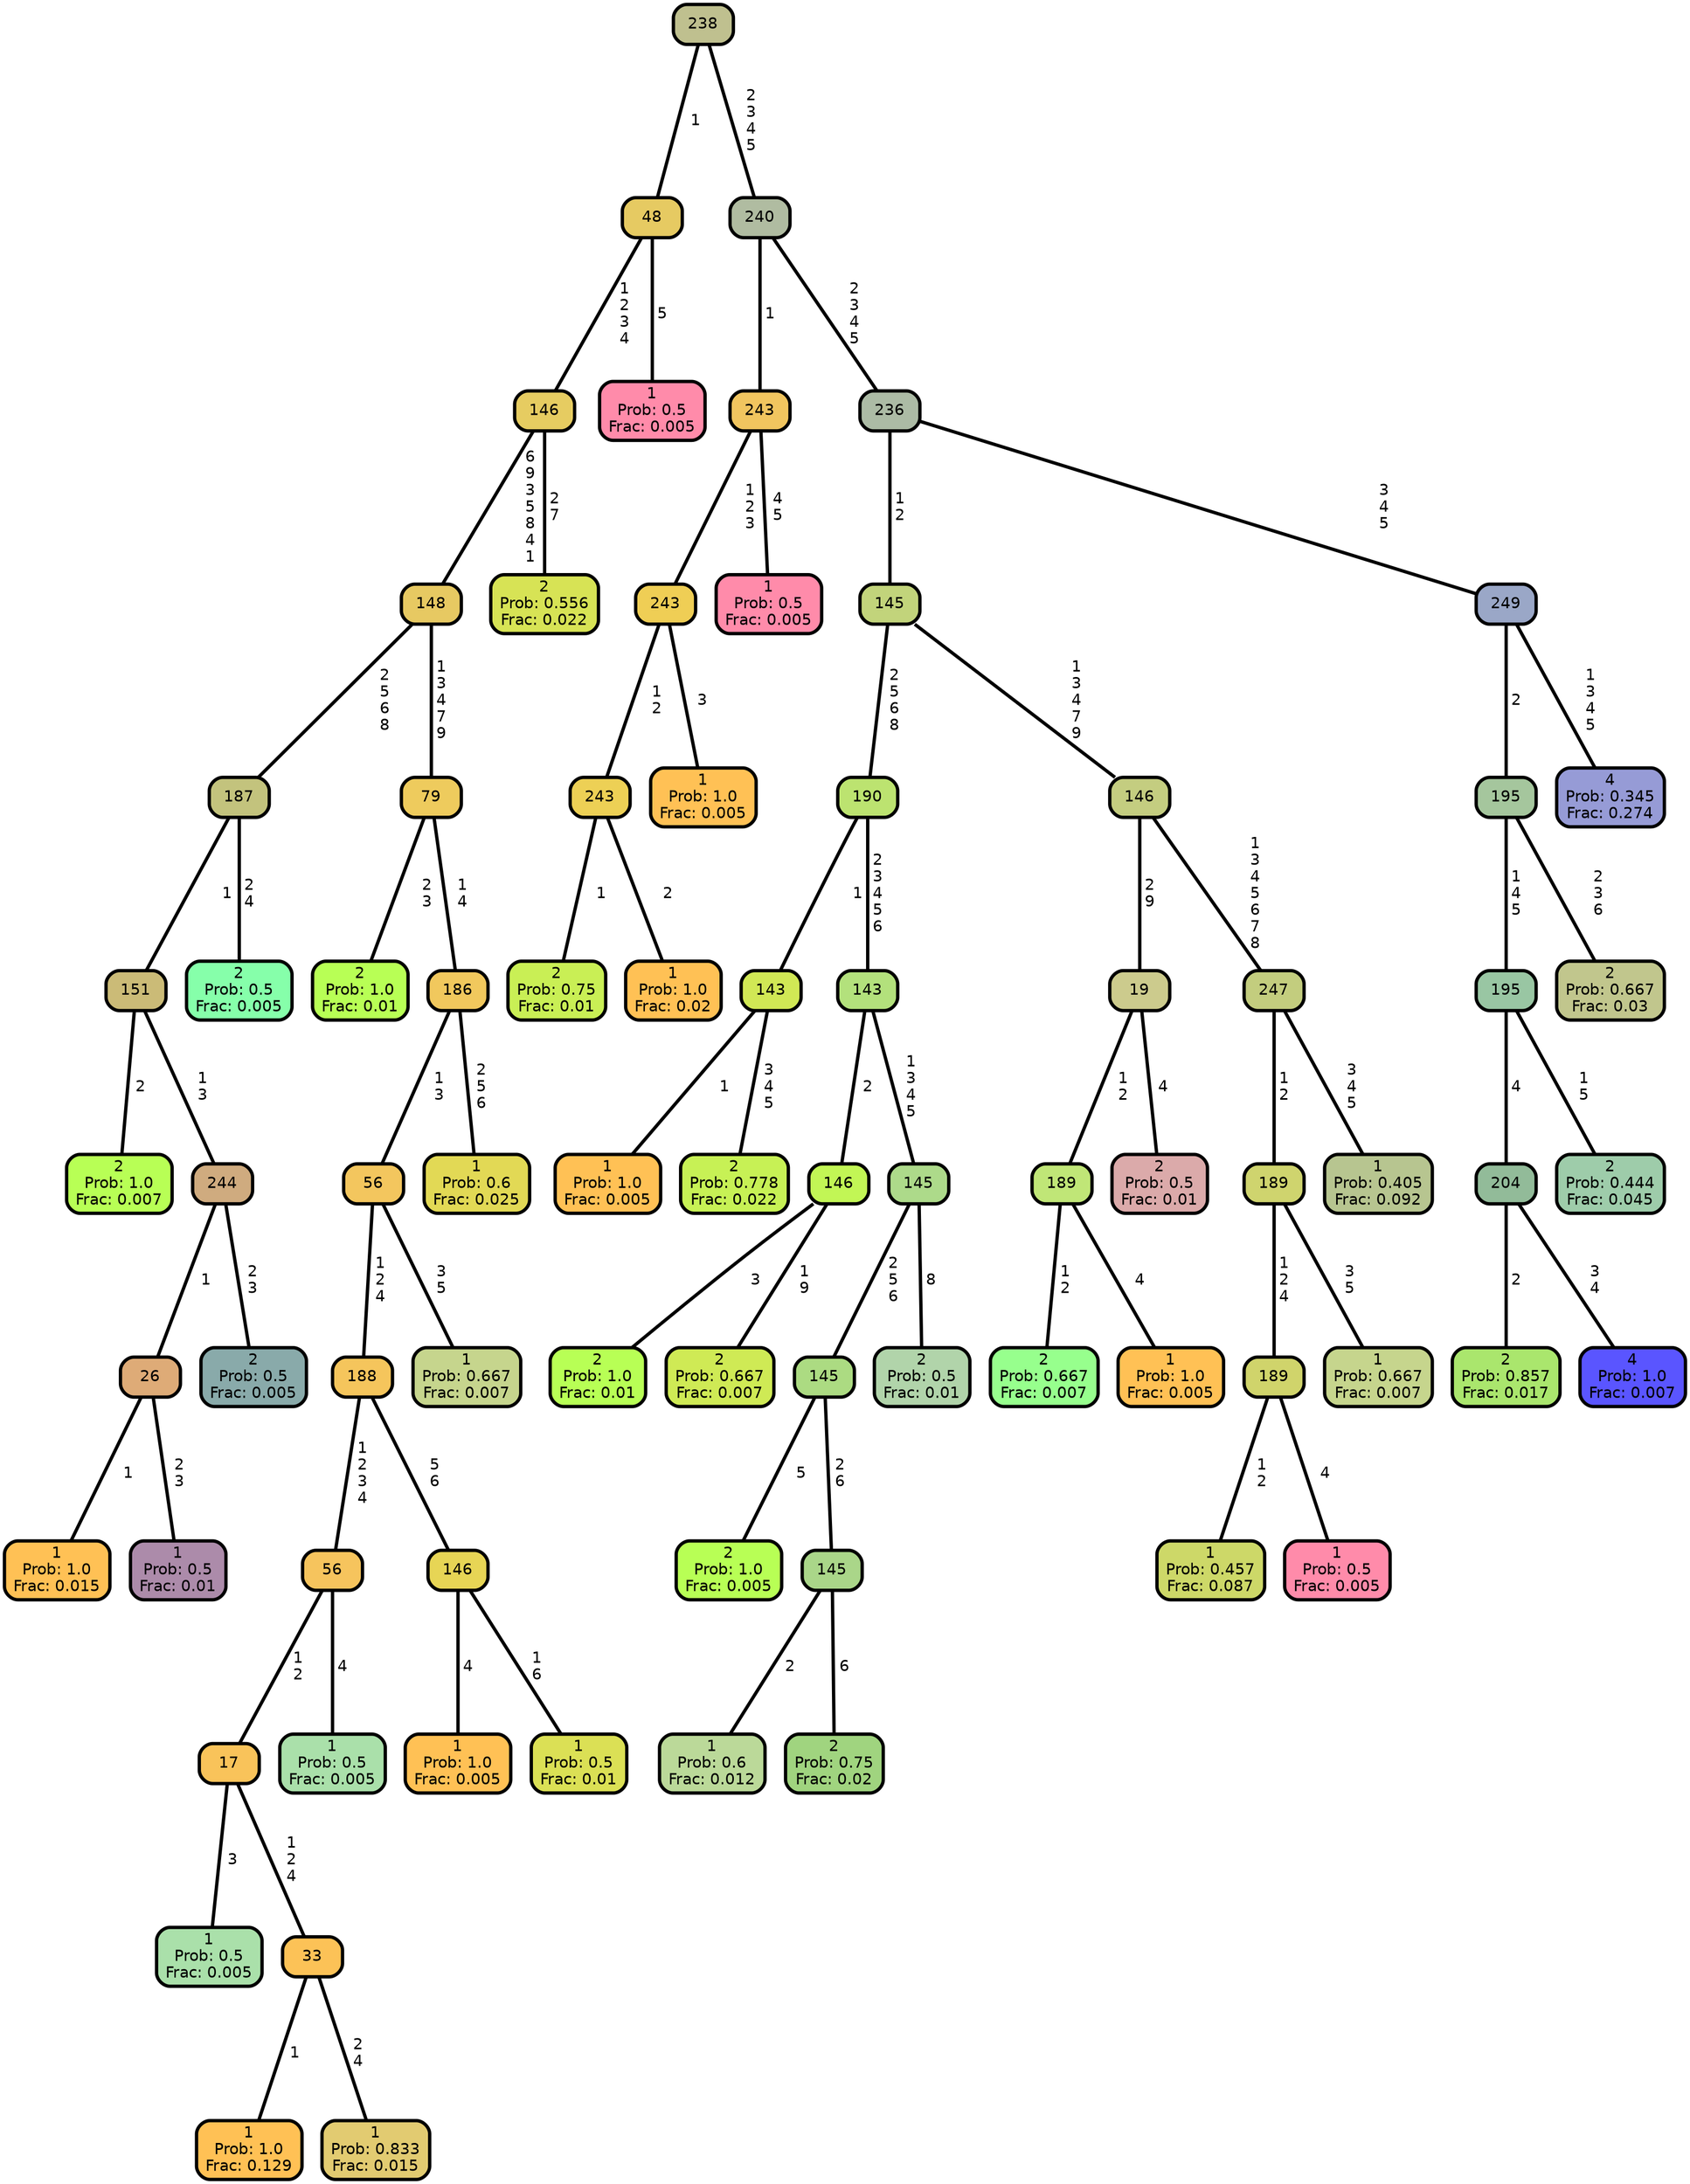graph Tree {
node [shape=box, style="filled, rounded",color="black",penwidth="3",fontcolor="black",                 fontname=helvetica] ;
graph [ranksep="0 equally", splines=straight,                 bgcolor=transparent, dpi=200] ;
edge [fontname=helvetica, color=black] ;
0 [label="2
Prob: 1.0
Frac: 0.007", fillcolor="#b8ff55"] ;
1 [label="151", fillcolor="#cbbb77"] ;
2 [label="1
Prob: 1.0
Frac: 0.015", fillcolor="#ffc155"] ;
3 [label="26", fillcolor="#deab77"] ;
4 [label="1
Prob: 0.5
Frac: 0.01", fillcolor="#ac8baa"] ;
5 [label="244", fillcolor="#cfab7f"] ;
6 [label="2
Prob: 0.5
Frac: 0.005", fillcolor="#89aaaa"] ;
7 [label="187", fillcolor="#c3c37d"] ;
8 [label="2
Prob: 0.5
Frac: 0.005", fillcolor="#86ffaa"] ;
9 [label="148", fillcolor="#e7c962"] ;
10 [label="2
Prob: 1.0
Frac: 0.01", fillcolor="#b8ff55"] ;
11 [label="79", fillcolor="#eecb5d"] ;
12 [label="1
Prob: 0.5
Frac: 0.005", fillcolor="#aae0aa"] ;
13 [label="17", fillcolor="#f9c35a"] ;
14 [label="1
Prob: 1.0
Frac: 0.129", fillcolor="#ffc155"] ;
15 [label="33", fillcolor="#fcc257"] ;
16 [label="1
Prob: 0.833
Frac: 0.015", fillcolor="#e2cb71"] ;
17 [label="56", fillcolor="#f6c45d"] ;
18 [label="1
Prob: 0.5
Frac: 0.005", fillcolor="#aae0aa"] ;
19 [label="188", fillcolor="#f5c55c"] ;
20 [label="1
Prob: 1.0
Frac: 0.005", fillcolor="#ffc155"] ;
21 [label="146", fillcolor="#e7d555"] ;
22 [label="1
Prob: 0.5
Frac: 0.01", fillcolor="#dbe055"] ;
23 [label="56", fillcolor="#f3c65e"] ;
24 [label="1
Prob: 0.667
Frac: 0.007", fillcolor="#c6d58d"] ;
25 [label="186", fillcolor="#f1c85d"] ;
26 [label="1
Prob: 0.6
Frac: 0.025", fillcolor="#e2d955"] ;
27 [label="146", fillcolor="#e6cc61"] ;
28 [label="2
Prob: 0.556
Frac: 0.022", fillcolor="#d7e355"] ;
29 [label="48", fillcolor="#e6ca62"] ;
30 [label="1
Prob: 0.5
Frac: 0.005", fillcolor="#ff8baa"] ;
31 [label="238", fillcolor="#bfc08f"] ;
32 [label="2
Prob: 0.75
Frac: 0.01", fillcolor="#c9ef55"] ;
33 [label="243", fillcolor="#edd055"] ;
34 [label="1
Prob: 1.0
Frac: 0.02", fillcolor="#ffc155"] ;
35 [label="243", fillcolor="#efce55"] ;
36 [label="1
Prob: 1.0
Frac: 0.005", fillcolor="#ffc155"] ;
37 [label="243", fillcolor="#f1c55f"] ;
38 [label="1
Prob: 0.5
Frac: 0.005", fillcolor="#ff8baa"] ;
39 [label="240", fillcolor="#b0bca1"] ;
40 [label="1
Prob: 1.0
Frac: 0.005", fillcolor="#ffc155"] ;
41 [label="143", fillcolor="#d1e855"] ;
42 [label="2
Prob: 0.778
Frac: 0.022", fillcolor="#c7f155"] ;
43 [label="190", fillcolor="#bce370"] ;
44 [label="2
Prob: 1.0
Frac: 0.01", fillcolor="#b8ff55"] ;
45 [label="146", fillcolor="#c2f655"] ;
46 [label="2
Prob: 0.667
Frac: 0.007", fillcolor="#cfea55"] ;
47 [label="143", fillcolor="#b3e17c"] ;
48 [label="2
Prob: 1.0
Frac: 0.005", fillcolor="#b8ff55"] ;
49 [label="145", fillcolor="#acdb82"] ;
50 [label="1
Prob: 0.6
Frac: 0.012", fillcolor="#bbd999"] ;
51 [label="145", fillcolor="#aad689"] ;
52 [label="2
Prob: 0.75
Frac: 0.02", fillcolor="#a0d47f"] ;
53 [label="145", fillcolor="#adda8a"] ;
54 [label="2
Prob: 0.5
Frac: 0.01", fillcolor="#b1d4aa"] ;
55 [label="145", fillcolor="#c2d47b"] ;
56 [label="2
Prob: 0.667
Frac: 0.007", fillcolor="#97ff8d"] ;
57 [label="189", fillcolor="#c0e677"] ;
58 [label="1
Prob: 1.0
Frac: 0.005", fillcolor="#ffc155"] ;
59 [label="19", fillcolor="#cccb8d"] ;
60 [label="2
Prob: 0.5
Frac: 0.01", fillcolor="#dbaaaa"] ;
61 [label="146", fillcolor="#c4cd80"] ;
62 [label="1
Prob: 0.457
Frac: 0.087", fillcolor="#cdd868"] ;
63 [label="189", fillcolor="#d0d46b"] ;
64 [label="1
Prob: 0.5
Frac: 0.005", fillcolor="#ff8baa"] ;
65 [label="189", fillcolor="#cfd46e"] ;
66 [label="1
Prob: 0.667
Frac: 0.007", fillcolor="#c6d58d"] ;
67 [label="247", fillcolor="#c3cd7e"] ;
68 [label="1
Prob: 0.405
Frac: 0.092", fillcolor="#b7c590"] ;
69 [label="236", fillcolor="#acbba5"] ;
70 [label="2
Prob: 0.857
Frac: 0.017", fillcolor="#aae66d"] ;
71 [label="204", fillcolor="#92bb99"] ;
72 [label="4
Prob: 1.0
Frac: 0.007", fillcolor="#5a55ff"] ;
73 [label="195", fillcolor="#99c6a3"] ;
74 [label="2
Prob: 0.444
Frac: 0.045", fillcolor="#9eccaa"] ;
75 [label="195", fillcolor="#a5c69d"] ;
76 [label="2
Prob: 0.667
Frac: 0.03", fillcolor="#c1c68d"] ;
77 [label="249", fillcolor="#9aa7c7"] ;
78 [label="4
Prob: 0.345
Frac: 0.274", fillcolor="#969bd6"] ;
1 -- 0 [label=" 2",penwidth=3] ;
1 -- 5 [label=" 1\n 3",penwidth=3] ;
3 -- 2 [label=" 1",penwidth=3] ;
3 -- 4 [label=" 2\n 3",penwidth=3] ;
5 -- 3 [label=" 1",penwidth=3] ;
5 -- 6 [label=" 2\n 3",penwidth=3] ;
7 -- 1 [label=" 1",penwidth=3] ;
7 -- 8 [label=" 2\n 4",penwidth=3] ;
9 -- 7 [label=" 2\n 5\n 6\n 8",penwidth=3] ;
9 -- 11 [label=" 1\n 3\n 4\n 7\n 9",penwidth=3] ;
11 -- 10 [label=" 2\n 3",penwidth=3] ;
11 -- 25 [label=" 1\n 4",penwidth=3] ;
13 -- 12 [label=" 3",penwidth=3] ;
13 -- 15 [label=" 1\n 2\n 4",penwidth=3] ;
15 -- 14 [label=" 1",penwidth=3] ;
15 -- 16 [label=" 2\n 4",penwidth=3] ;
17 -- 13 [label=" 1\n 2",penwidth=3] ;
17 -- 18 [label=" 4",penwidth=3] ;
19 -- 17 [label=" 1\n 2\n 3\n 4",penwidth=3] ;
19 -- 21 [label=" 5\n 6",penwidth=3] ;
21 -- 20 [label=" 4",penwidth=3] ;
21 -- 22 [label=" 1\n 6",penwidth=3] ;
23 -- 19 [label=" 1\n 2\n 4",penwidth=3] ;
23 -- 24 [label=" 3\n 5",penwidth=3] ;
25 -- 23 [label=" 1\n 3",penwidth=3] ;
25 -- 26 [label=" 2\n 5\n 6",penwidth=3] ;
27 -- 9 [label=" 6\n 9\n 3\n 5\n 8\n 4\n 1",penwidth=3] ;
27 -- 28 [label=" 2\n 7",penwidth=3] ;
29 -- 27 [label=" 1\n 2\n 3\n 4",penwidth=3] ;
29 -- 30 [label=" 5",penwidth=3] ;
31 -- 29 [label=" 1",penwidth=3] ;
31 -- 39 [label=" 2\n 3\n 4\n 5",penwidth=3] ;
33 -- 32 [label=" 1",penwidth=3] ;
33 -- 34 [label=" 2",penwidth=3] ;
35 -- 33 [label=" 1\n 2",penwidth=3] ;
35 -- 36 [label=" 3",penwidth=3] ;
37 -- 35 [label=" 1\n 2\n 3",penwidth=3] ;
37 -- 38 [label=" 4\n 5",penwidth=3] ;
39 -- 37 [label=" 1",penwidth=3] ;
39 -- 69 [label=" 2\n 3\n 4\n 5",penwidth=3] ;
41 -- 40 [label=" 1",penwidth=3] ;
41 -- 42 [label=" 3\n 4\n 5",penwidth=3] ;
43 -- 41 [label=" 1",penwidth=3] ;
43 -- 47 [label=" 2\n 3\n 4\n 5\n 6",penwidth=3] ;
45 -- 44 [label=" 3",penwidth=3] ;
45 -- 46 [label=" 1\n 9",penwidth=3] ;
47 -- 45 [label=" 2",penwidth=3] ;
47 -- 53 [label=" 1\n 3\n 4\n 5",penwidth=3] ;
49 -- 48 [label=" 5",penwidth=3] ;
49 -- 51 [label=" 2\n 6",penwidth=3] ;
51 -- 50 [label=" 2",penwidth=3] ;
51 -- 52 [label=" 6",penwidth=3] ;
53 -- 49 [label=" 2\n 5\n 6",penwidth=3] ;
53 -- 54 [label=" 8",penwidth=3] ;
55 -- 43 [label=" 2\n 5\n 6\n 8",penwidth=3] ;
55 -- 61 [label=" 1\n 3\n 4\n 7\n 9",penwidth=3] ;
57 -- 56 [label=" 1\n 2",penwidth=3] ;
57 -- 58 [label=" 4",penwidth=3] ;
59 -- 57 [label=" 1\n 2",penwidth=3] ;
59 -- 60 [label=" 4",penwidth=3] ;
61 -- 59 [label=" 2\n 9",penwidth=3] ;
61 -- 67 [label=" 1\n 3\n 4\n 5\n 6\n 7\n 8",penwidth=3] ;
63 -- 62 [label=" 1\n 2",penwidth=3] ;
63 -- 64 [label=" 4",penwidth=3] ;
65 -- 63 [label=" 1\n 2\n 4",penwidth=3] ;
65 -- 66 [label=" 3\n 5",penwidth=3] ;
67 -- 65 [label=" 1\n 2",penwidth=3] ;
67 -- 68 [label=" 3\n 4\n 5",penwidth=3] ;
69 -- 55 [label=" 1\n 2",penwidth=3] ;
69 -- 77 [label=" 3\n 4\n 5",penwidth=3] ;
71 -- 70 [label=" 2",penwidth=3] ;
71 -- 72 [label=" 3\n 4",penwidth=3] ;
73 -- 71 [label=" 4",penwidth=3] ;
73 -- 74 [label=" 1\n 5",penwidth=3] ;
75 -- 73 [label=" 1\n 4\n 5",penwidth=3] ;
75 -- 76 [label=" 2\n 3\n 6",penwidth=3] ;
77 -- 75 [label=" 2",penwidth=3] ;
77 -- 78 [label=" 1\n 3\n 4\n 5",penwidth=3] ;
{rank = same;}}